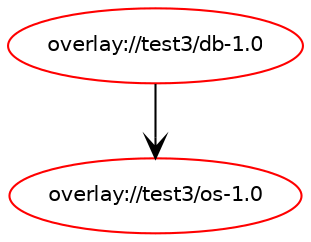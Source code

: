 digraph prolog {

newrank=true;
concentrate=true;
compound=true;
graph [rankdir=TD];#, ranksep=2.5, nodesep=0.2];
edge  [arrowhead=vee];
node  [fontname=Helvetica,fontsize=10];

"overlay://test3/db-1.0" [color=red, href="../test3/db-1.0-rdepend.svg"];
"overlay://test3/db-1.0" -> "overlay://test3/os-1.0"
"overlay://test3/os-1.0" [color=red, href="../test3/os-1.0-rdepend.svg"];
}
